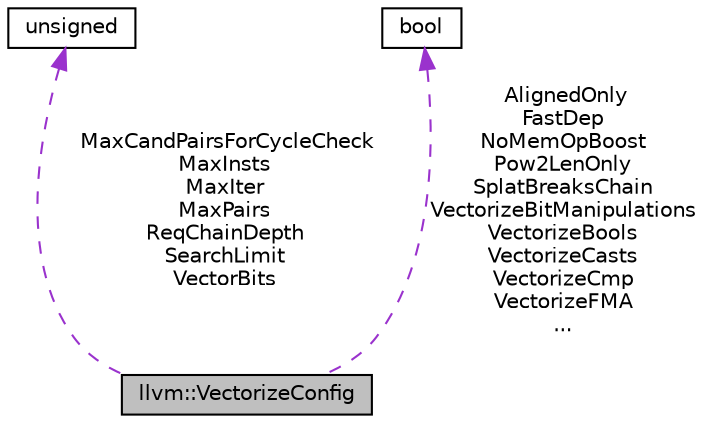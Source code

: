 digraph "llvm::VectorizeConfig"
{
 // LATEX_PDF_SIZE
  bgcolor="transparent";
  edge [fontname="Helvetica",fontsize="10",labelfontname="Helvetica",labelfontsize="10"];
  node [fontname="Helvetica",fontsize="10",shape="box"];
  Node1 [label="llvm::VectorizeConfig",height=0.2,width=0.4,color="black", fillcolor="grey75", style="filled", fontcolor="black",tooltip="Vectorize configuration."];
  Node2 -> Node1 [dir="back",color="darkorchid3",fontsize="10",style="dashed",label=" MaxCandPairsForCycleCheck\nMaxInsts\nMaxIter\nMaxPairs\nReqChainDepth\nSearchLimit\nVectorBits" ,fontname="Helvetica"];
  Node2 [label="unsigned",height=0.2,width=0.4,color="black",URL="$classunsigned.html",tooltip=" "];
  Node3 -> Node1 [dir="back",color="darkorchid3",fontsize="10",style="dashed",label=" AlignedOnly\nFastDep\nNoMemOpBoost\nPow2LenOnly\nSplatBreaksChain\nVectorizeBitManipulations\nVectorizeBools\nVectorizeCasts\nVectorizeCmp\nVectorizeFMA\n..." ,fontname="Helvetica"];
  Node3 [label="bool",height=0.2,width=0.4,color="black",URL="$classbool.html",tooltip=" "];
}
